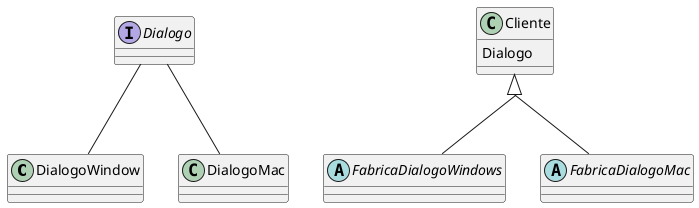 @startuml
skinparam groupInheritance 2
class DialogoWindow{}
class DialogoMac{}
Interface Dialogo{}
abstract FabricaDialogoWindows{}
abstract FabricaDialogoMac{}
class Cliente{
 Dialogo
}
Dialogo -- DialogoMac
Dialogo -- DialogoWindow
Cliente <|-- FabricaDialogoWindows
Cliente <|-- FabricaDialogoMac
@enduml
